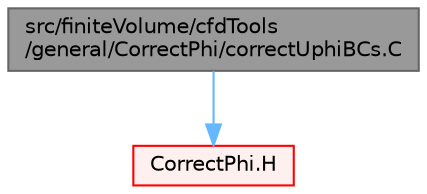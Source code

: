 digraph "src/finiteVolume/cfdTools/general/CorrectPhi/correctUphiBCs.C"
{
 // LATEX_PDF_SIZE
  bgcolor="transparent";
  edge [fontname=Helvetica,fontsize=10,labelfontname=Helvetica,labelfontsize=10];
  node [fontname=Helvetica,fontsize=10,shape=box,height=0.2,width=0.4];
  Node1 [id="Node000001",label="src/finiteVolume/cfdTools\l/general/CorrectPhi/correctUphiBCs.C",height=0.2,width=0.4,color="gray40", fillcolor="grey60", style="filled", fontcolor="black",tooltip=" "];
  Node1 -> Node2 [id="edge1_Node000001_Node000002",color="steelblue1",style="solid",tooltip=" "];
  Node2 [id="Node000002",label="CorrectPhi.H",height=0.2,width=0.4,color="red", fillcolor="#FFF0F0", style="filled",URL="$CorrectPhi_8H.html",tooltip=" "];
}
